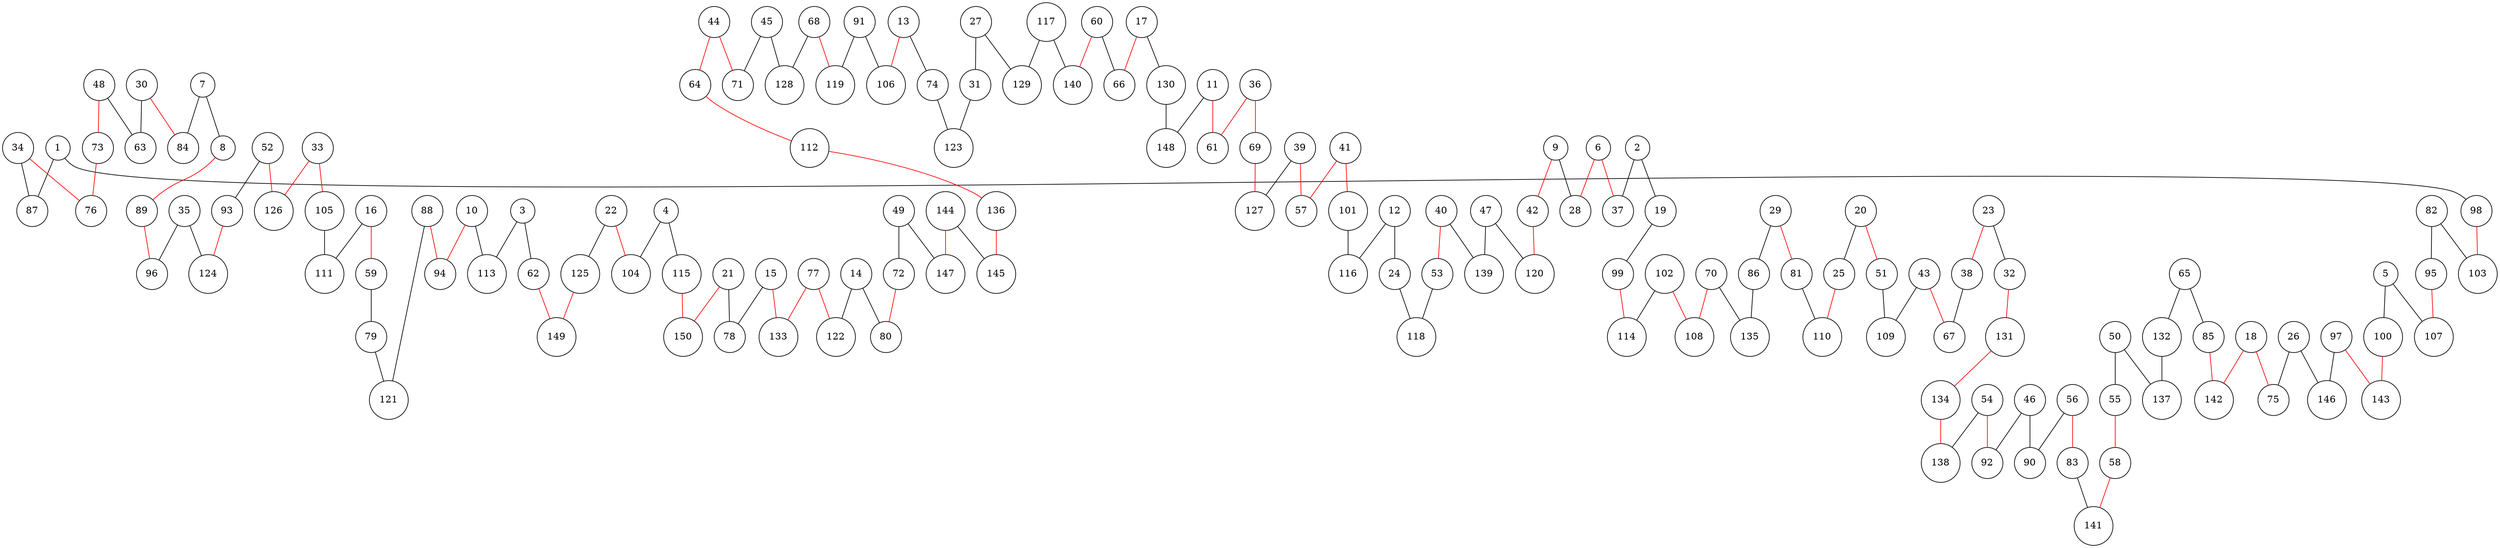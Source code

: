 graph ch150 {
	node [shape=circle fillcolor=white]
	1 [ pos = "1.070403,15.473337!"]
	2 [ pos = "17.502303,14.132669!"]
	3 [ pos = "1.090184,10.096625!"]
	4 [ pos = "1.527918,3.759195!"]
	5 [ pos = "4.090149,18.061076!"]
	6 [ pos = "19.725748,13.395577!"]
	7 [ pos = "3.223497,15.136220!"]
	8 [ pos = "4.045175,14.432919!"]
	9 [ pos = "18.899667,12.749494!"]
	10 [ pos = "2.824434,10.995623!"]
	11 [ pos = "19.938547,5.157585!"]
	12 [ pos = "15.338401,8.211936!"]
	13 [ pos = "5.500969,0.584369!"]
	14 [ pos = "8.084956,6.570059!"]
	15 [ pos = "6.885267,8.048578!"]
	16 [ pos = "7.059753,9.219271!"]
	17 [ pos = "18.576023,1.782125!"]
	18 [ pos = "10.091405,19.063659!"]
	19 [ pos = "18.108887,15.294098!"]
	20 [ pos = "13.960988,12.507889!"]
	21 [ pos = "4.042783,6.530959!"]
	22 [ pos = "0.496421,6.868557!"]
	23 [ pos = "11.366327,6.614630!"]
	24 [ pos = "16.175982,8.073501!"]
	25 [ pos = "13.606060,13.395685!"]
	26 [ pos = "9.218159,15.733723!"]
	27 [ pos = "11.366327,2.137379!"]
	28 [ pos = "19.237331,12.376251!"]
	29 [ pos = "16.331330,15.160349!"]
	30 [ pos = "2.992065,13.804046!"]
	31 [ pos = "10.198446,1.934069!"]
	32 [ pos = "11.447763,7.252775!"]
	33 [ pos = "8.071149,12.203434!"]
	34 [ pos = "1.680444,14.500185!"]
	35 [ pos = "5.425030,13.162452!"]
	36 [ pos = "18.867103,6.479378!"]
	37 [ pos = "18.270090,13.358259!"]
	38 [ pos = "11.865719,6.670250!"]
	39 [ pos = "15.646513,4.621880!"]
	40 [ pos = "17.630354,9.701864!"]
	41 [ pos = "14.148181,4.234848!"]
	42 [ pos = "18.011843,12.392609!"]
	43 [ pos = "13.468938,8.983704!"]
	44 [ pos = "3.952441,3.921676!"]
	45 [ pos = "2.618437,3.145515!"]
	46 [ pos = "11.170158,12.121648!"]
	47 [ pos = "16.158153,12.269814!"]
	48 [ pos = "1.558884,12.538326!"]
	49 [ pos = "9.559195,4.397102!"]
	50 [ pos = "15.182289,17.508351!"]
	51 [ pos = "13.601401,11.029699!"]
	52 [ pos = "6.542394,11.734786!"]
	53 [ pos = "16.536081,9.186936!"]
	54 [ pos = "10.261551,11.563840!"]
	55 [ pos = "13.908183,16.955286!"]
	56 [ pos = "9.811320,14.561400!"]
	57 [ pos = "15.163236,3.936547!"]
	58 [ pos = "14.261036,16.474033!"]
	59 [ pos = "6.413330,8.933551!"]
	60 [ pos = "17.035141,2.339060!"]
	61 [ pos = "18.914176,6.205405!"]
	62 [ pos = "1.249088,8.733548!"]
	63 [ pos = "2.271939,12.750256!"]
	64 [ pos = "6.015869,3.737186!"]
	65 [ pos = "12.358570,17.995009!"]
	66 [ pos = "17.818877,1.978143!"]
	67 [ pos = "12.480229,8.089219!"]
	68 [ pos = "1.698731,1.147273!"]
	69 [ pos = "18.038287,6.585578!"]
	70 [ pos = "16.563128,17.183806!"]
	71 [ pos = "3.369725,3.230125!"]
	72 [ pos = "8.513946,4.754946!"]
	73 [ pos = "0.650838,13.023861!"]
	74 [ pos = "7.425179,0.303629!"]
	75 [ pos = "9.788122,17.136692!"]
	76 [ pos = "0.286649,13.978693!"]
	77 [ pos = "9.014315,7.811661!"]
	78 [ pos = "6.310011,7.721729!"]
	79 [ pos = "5.492731,8.982619!"]
	80 [ pos = "7.762392,6.441175!"]
	81 [ pos = "15.173795,14.411434!"]
	82 [ pos = "1.216036,18.765668!"]
	83 [ pos = "11.325409,15.423468!"]
	84 [ pos = "3.392617,14.544262!"]
	85 [ pos = "11.312941,20.000000!"]
	86 [ pos = "15.982435,16.035927!"]
	87 [ pos = "0.647488,15.045568!"]
	88 [ pos = "3.877925,9.315896!"]
	89 [ pos = "4.044120,13.873387!"]
	90 [ pos = "11.343897,13.173151!"]
	91 [ pos = "2.508785,0.560857!"]
	92 [ pos = "10.018748,12.026605!"]
	93 [ pos = "6.195552,13.336857!"]
	94 [ pos = "3.743152,10.039465!"]
	95 [ pos = "2.076600,18.463202!"]
	96 [ pos = "4.134168,13.077851!"]
	97 [ pos = "6.071797,17.008998!"]
	98 [ pos = "1.427191,15.479799!"]
	99 [ pos = "18.775098,15.956568!"]
	100 [ pos = "5.048883,18.541505!"]
	101 [ pos = "14.306094,5.682120!"]
	102 [ pos = "18.135347,17.520978!"]
	103 [ pos = "1.708378,15.771338!"]
	104 [ pos = "0.434990,4.089678!"]
	105 [ pos = "8.091214,10.762651!"]
	106 [ pos = "4.189593,1.127121!"]
	107 [ pos = "2.912454,18.157671!"]
	108 [ pos = "16.816733,16.599385!"]
	109 [ pos = "13.073289,10.007079!"]
	110 [ pos = "15.366332,13.511332!"]
	111 [ pos = "7.701285,10.506265!"]
	112 [ pos = "6.858946,2.934217!"]
	113 [ pos = "2.529321,10.980131!"]
	114 [ pos = "18.838540,16.695529!"]
	115 [ pos = "2.794301,4.501713!"]
	116 [ pos = "14.484400,6.661607!"]
	117 [ pos = "14.302496,1.855901!"]
	118 [ pos = "16.994222,7.887330!"]
	119 [ pos = "1.893560,0.689934!"]
	120 [ pos = "17.108910,11.852279!"]
	121 [ pos = "4.926364,9.846400!"]
	122 [ pos = "8.562264,7.199885!"]
	123 [ pos = "8.686824,0.601901!"]
	124 [ pos = "5.657935,14.649360!"]
	125 [ pos = "1.601628,6.949344!"]
	126 [ pos = "7.306444,12.833197!"]
	127 [ pos = "17.395079,6.362549!"]
	128 [ pos = "2.009106,2.227835!"]
	129 [ pos = "11.385518,3.418191!"]
	130 [ pos = "18.169060,3.811735!"]
	131 [ pos = "10.817101,7.784879!"]
	132 [ pos = "13.860669,19.357731!"]
	133 [ pos = "7.973012,8.575118!"]
	134 [ pos = "10.911600,10.302055!"]
	135 [ pos = "15.942161,17.020343!"]
	136 [ pos = "7.120674,2.191720!"]
	137 [ pos = "16.093627,19.156603!"]
	138 [ pos = "11.394682,11.225968!"]
	139 [ pos = "16.893844,10.599616!"]
	140 [ pos = "15.959136,0.012005!"]
	141 [ pos = "13.191899,15.167891!"]
	142 [ pos = "10.141679,19.595931!"]
	143 [ pos = "5.536833,19.148170!"]
	144 [ pos = "10.072770,4.012003!"]
	145 [ pos = "8.818241,3.293759!"]
	146 [ pos = "8.565319,15.169705!"]
	147 [ pos = "9.557024,4.350001!"]
	148 [ pos = "19.754931,3.847665!"]
	149 [ pos = "1.374617,7.747062!"]
	150 [ pos = "2.620210,4.756116!"]

	1 -- 87 [color = black]
	1 -- 98 [color = black]
	2 -- 19 [color = black]
	2 -- 37 [color = black]
	3 -- 62 [color = black]
	3 -- 113 [color = black]
	4 -- 104 [color = black]
	4 -- 115 [color = black]
	5 -- 100 [color = black]
	5 -- 107 [color = black]
	6 -- 28 [color = red]
	6 -- 37 [color = red]
	7 -- 8 [color = black]
	7 -- 84 [color = black]
	8 -- 89 [color = red]
	9 -- 28 [color = black]
	9 -- 42 [color = red]
	10 -- 94 [color = red]
	10 -- 113 [color = black]
	11 -- 61 [color = red]
	11 -- 148 [color = black]
	12 -- 24 [color = black]
	12 -- 116 [color = black]
	13 -- 74 [color = black]
	13 -- 106 [color = red]
	14 -- 80 [color = black]
	14 -- 122 [color = black]
	15 -- 78 [color = black]
	15 -- 133 [color = red]
	16 -- 59 [color = red]
	16 -- 111 [color = black]
	17 -- 66 [color = red]
	17 -- 130 [color = black]
	18 -- 75 [color = red]
	18 -- 142 [color = red]
	19 -- 99 [color = black]
	20 -- 25 [color = black]
	20 -- 51 [color = red]
	21 -- 78 [color = black]
	21 -- 150 [color = red]
	22 -- 104 [color = red]
	22 -- 125 [color = black]
	23 -- 32 [color = black]
	23 -- 38 [color = red]
	24 -- 118 [color = black]
	25 -- 110 [color = red]
	26 -- 75 [color = black]
	26 -- 146 [color = black]
	27 -- 31 [color = black]
	27 -- 129 [color = black]
	29 -- 81 [color = red]
	29 -- 86 [color = black]
	30 -- 63 [color = black]
	30 -- 84 [color = red]
	31 -- 123 [color = black]
	32 -- 131 [color = red]
	33 -- 105 [color = red]
	33 -- 126 [color = red]
	34 -- 76 [color = red]
	34 -- 87 [color = black]
	35 -- 96 [color = black]
	35 -- 124 [color = black]
	36 -- 61 [color = red]
	36 -- 69 [color = red]
	38 -- 67 [color = black]
	39 -- 57 [color = red]
	39 -- 127 [color = black]
	40 -- 53 [color = red]
	40 -- 139 [color = black]
	41 -- 57 [color = red]
	41 -- 101 [color = red]
	42 -- 120 [color = red]
	43 -- 67 [color = red]
	43 -- 109 [color = black]
	44 -- 64 [color = red]
	44 -- 71 [color = red]
	45 -- 71 [color = black]
	45 -- 128 [color = black]
	46 -- 90 [color = black]
	46 -- 92 [color = black]
	47 -- 120 [color = black]
	47 -- 139 [color = black]
	48 -- 63 [color = black]
	48 -- 73 [color = red]
	49 -- 72 [color = black]
	49 -- 147 [color = black]
	50 -- 55 [color = black]
	50 -- 137 [color = black]
	51 -- 109 [color = black]
	52 -- 93 [color = black]
	52 -- 126 [color = red]
	53 -- 118 [color = black]
	54 -- 92 [color = red]
	54 -- 138 [color = black]
	55 -- 58 [color = red]
	56 -- 83 [color = red]
	56 -- 90 [color = black]
	58 -- 141 [color = red]
	59 -- 79 [color = black]
	60 -- 66 [color = black]
	60 -- 140 [color = red]
	62 -- 149 [color = red]
	64 -- 112 [color = red]
	65 -- 85 [color = black]
	65 -- 132 [color = black]
	68 -- 119 [color = red]
	68 -- 128 [color = black]
	69 -- 127 [color = red]
	70 -- 108 [color = red]
	70 -- 135 [color = black]
	72 -- 80 [color = red]
	73 -- 76 [color = red]
	74 -- 123 [color = black]
	77 -- 122 [color = red]
	77 -- 133 [color = red]
	79 -- 121 [color = black]
	81 -- 110 [color = black]
	82 -- 95 [color = black]
	82 -- 103 [color = black]
	83 -- 141 [color = black]
	85 -- 142 [color = red]
	86 -- 135 [color = black]
	88 -- 94 [color = red]
	88 -- 121 [color = black]
	89 -- 96 [color = red]
	91 -- 106 [color = black]
	91 -- 119 [color = black]
	93 -- 124 [color = red]
	95 -- 107 [color = red]
	97 -- 143 [color = red]
	97 -- 146 [color = black]
	98 -- 103 [color = red]
	99 -- 114 [color = red]
	100 -- 143 [color = red]
	101 -- 116 [color = black]
	102 -- 108 [color = red]
	102 -- 114 [color = black]
	105 -- 111 [color = black]
	112 -- 136 [color = red]
	115 -- 150 [color = red]
	117 -- 129 [color = black]
	117 -- 140 [color = black]
	125 -- 149 [color = red]
	130 -- 148 [color = black]
	131 -- 134 [color = red]
	132 -- 137 [color = black]
	134 -- 138 [color = red]
	136 -- 145 [color = red]
	144 -- 145 [color = black]
	144 -- 147 [color = red]
}